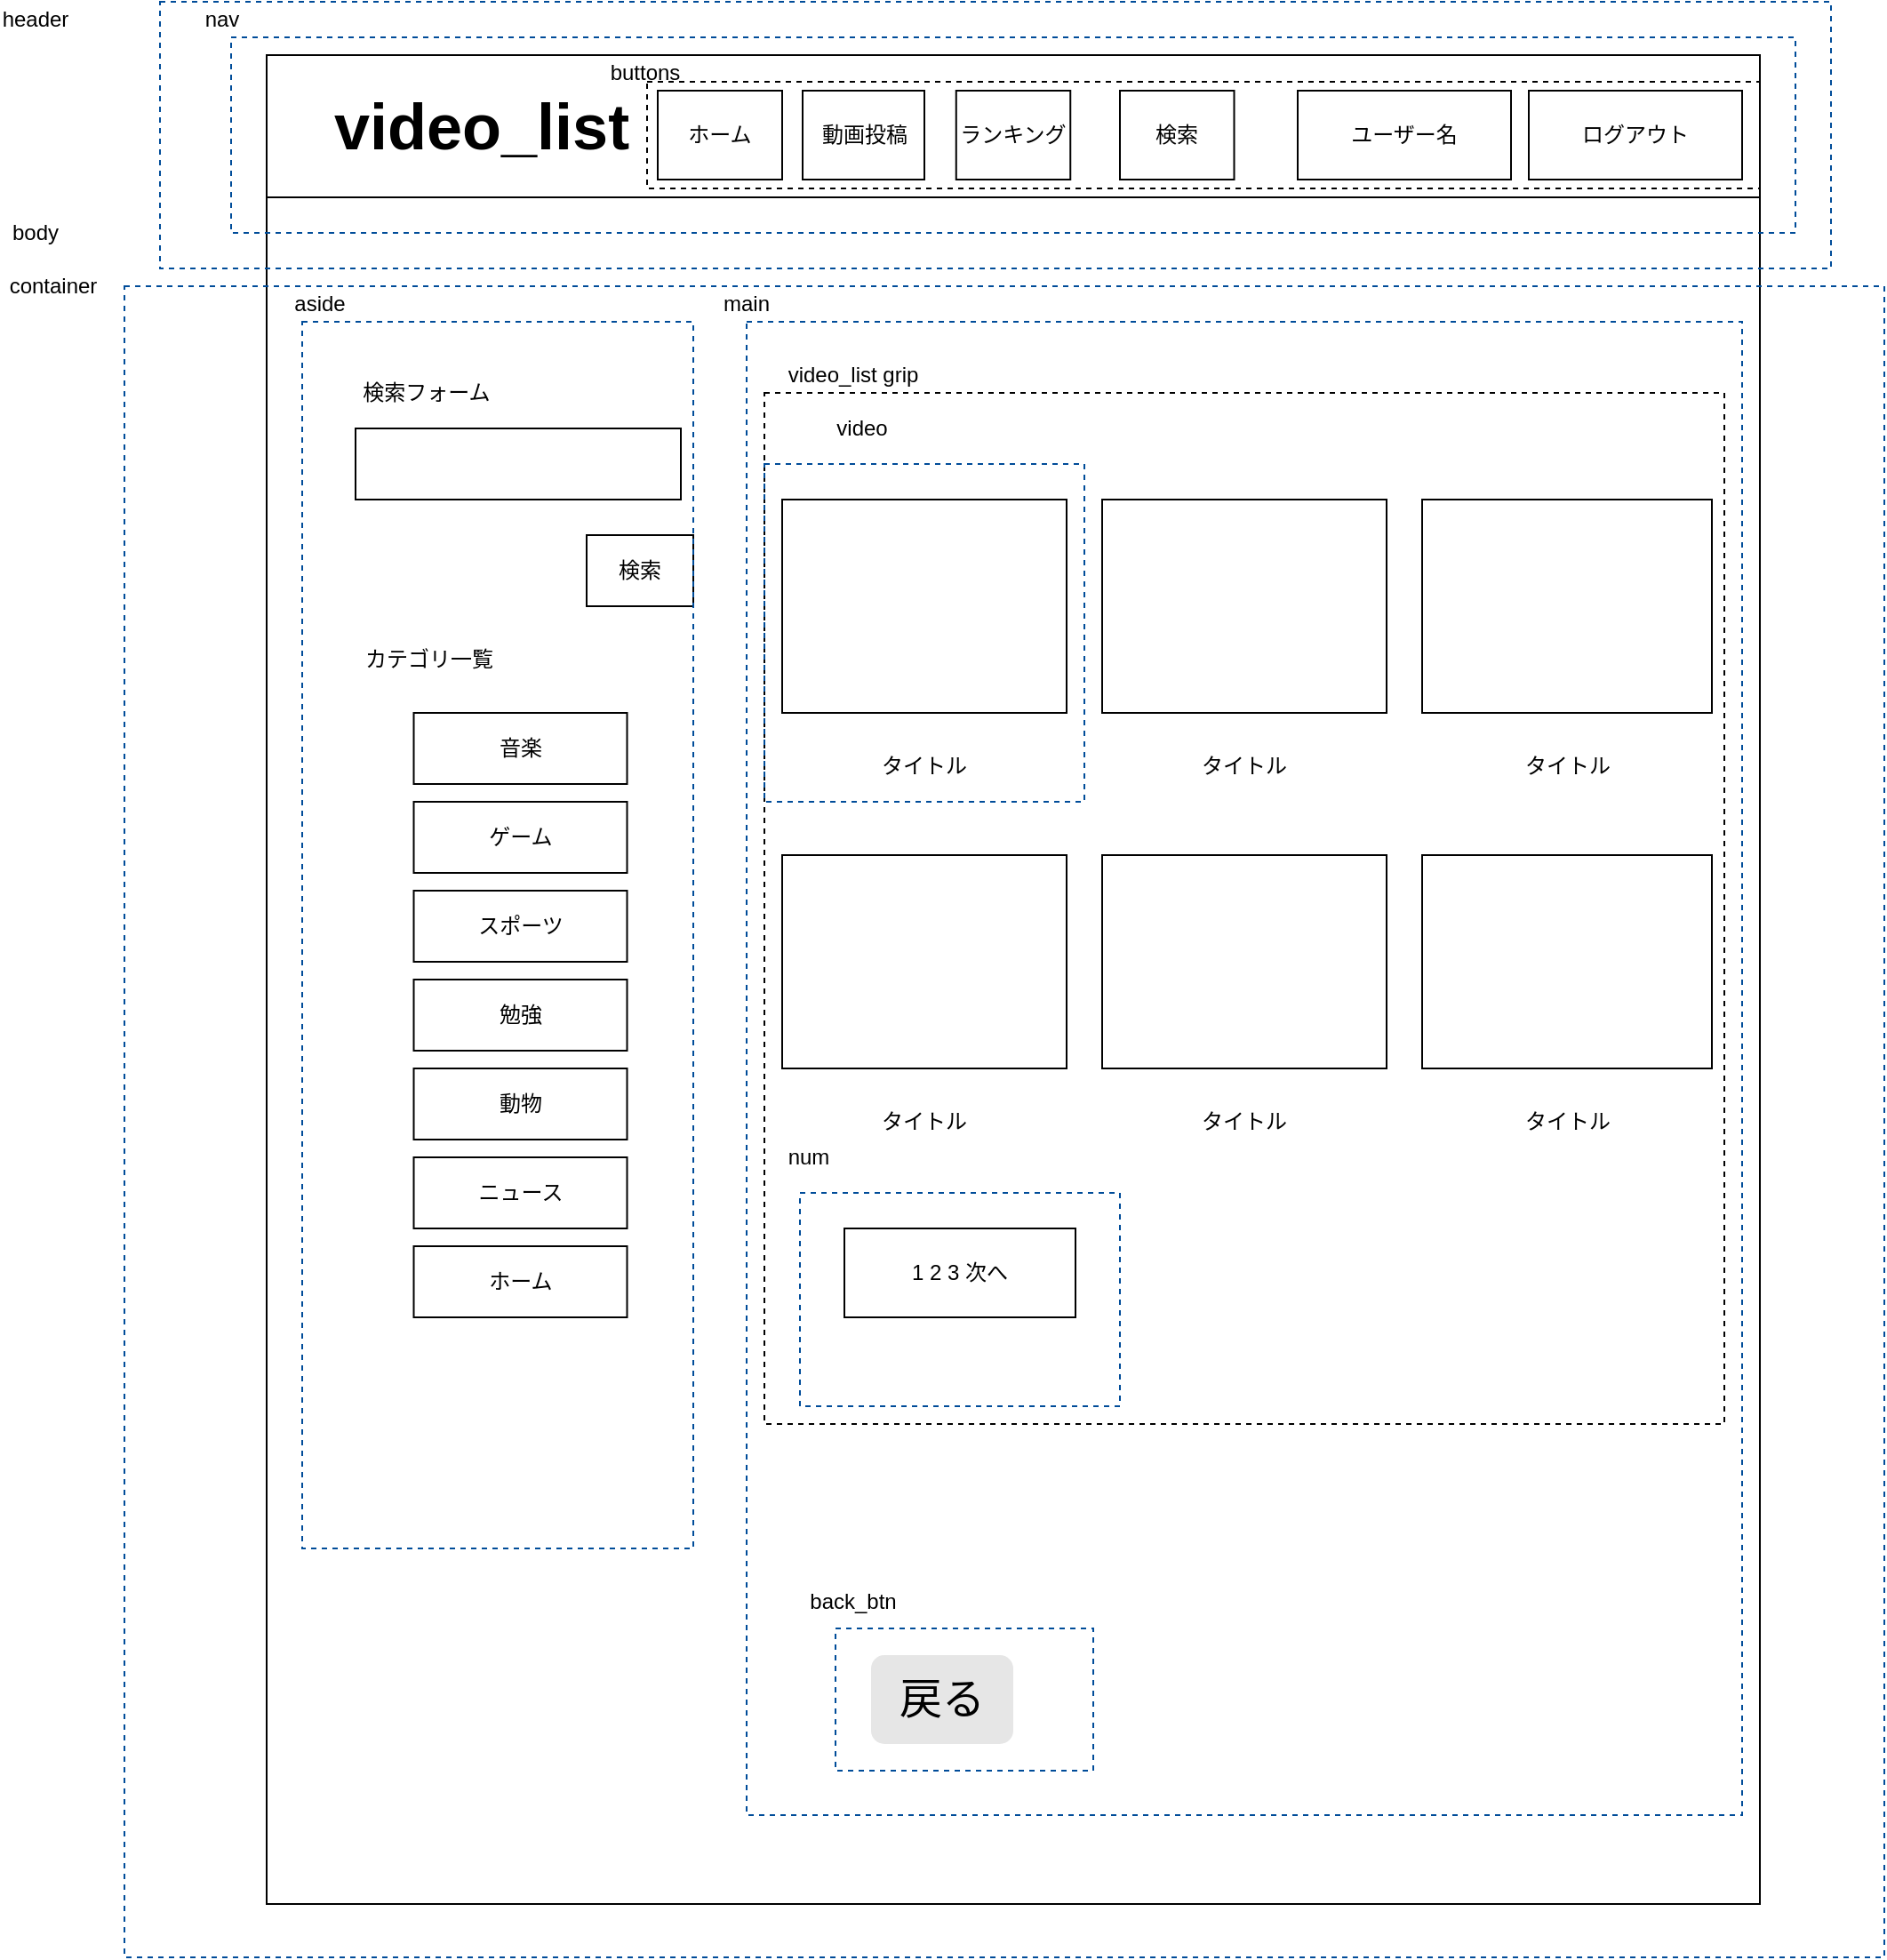 <mxfile version="14.6.13" type="device"><diagram id="qV4Y1ibvRHWzE1QoIarS" name="ページ1"><mxGraphModel dx="1086" dy="1795" grid="1" gridSize="10" guides="1" tooltips="1" connect="1" arrows="1" fold="1" page="1" pageScale="1" pageWidth="827" pageHeight="1169" math="0" shadow="0"><root><mxCell id="0"/><mxCell id="1" parent="0"/><mxCell id="UcNmZPkEHvnRl0_18qgE-3" value="" style="rounded=0;whiteSpace=wrap;html=1;fillColor=none;" parent="1" vertex="1"><mxGeometry x="200" y="-1080" width="840" height="1040" as="geometry"/></mxCell><mxCell id="41ih9-w9jSs7INL_MtGD-24" value="" style="rounded=0;whiteSpace=wrap;html=1;fillColor=none;dashed=1;strokeColor=#004C99;" parent="1" vertex="1"><mxGeometry x="140" y="-1110" width="940" height="150" as="geometry"/></mxCell><mxCell id="41ih9-w9jSs7INL_MtGD-37" value="" style="rounded=0;whiteSpace=wrap;html=1;dashed=1;strokeColor=#004C99;fillColor=none;" parent="1" vertex="1"><mxGeometry x="120" y="-950" width="990" height="940" as="geometry"/></mxCell><mxCell id="41ih9-w9jSs7INL_MtGD-27" value="" style="rounded=0;whiteSpace=wrap;html=1;fillColor=none;dashed=1;strokeColor=#004C99;" parent="1" vertex="1"><mxGeometry x="470" y="-930" width="560" height="840" as="geometry"/></mxCell><mxCell id="41ih9-w9jSs7INL_MtGD-1" value="&lt;font style=&quot;font-size: 36px&quot;&gt;&lt;b&gt;　video_list&lt;/b&gt;&lt;/font&gt;" style="rounded=0;whiteSpace=wrap;html=1;align=left;" parent="1" vertex="1"><mxGeometry x="200" y="-1080" width="840" height="80" as="geometry"/></mxCell><mxCell id="41ih9-w9jSs7INL_MtGD-2" value="ユーザー名" style="rounded=0;whiteSpace=wrap;html=1;" parent="1" vertex="1"><mxGeometry x="780" y="-1060" width="120" height="50" as="geometry"/></mxCell><mxCell id="41ih9-w9jSs7INL_MtGD-3" value="ログアウト" style="rounded=0;whiteSpace=wrap;html=1;" parent="1" vertex="1"><mxGeometry x="910" y="-1060" width="120" height="50" as="geometry"/></mxCell><mxCell id="41ih9-w9jSs7INL_MtGD-4" value="" style="rounded=0;whiteSpace=wrap;html=1;" parent="1" vertex="1"><mxGeometry x="490" y="-830" width="160" height="120" as="geometry"/></mxCell><mxCell id="41ih9-w9jSs7INL_MtGD-5" value="" style="rounded=0;whiteSpace=wrap;html=1;" parent="1" vertex="1"><mxGeometry x="670" y="-830" width="160" height="120" as="geometry"/></mxCell><mxCell id="41ih9-w9jSs7INL_MtGD-6" value="" style="rounded=0;whiteSpace=wrap;html=1;" parent="1" vertex="1"><mxGeometry x="850" y="-830" width="163" height="120" as="geometry"/></mxCell><mxCell id="41ih9-w9jSs7INL_MtGD-7" value="タイトル" style="text;html=1;strokeColor=none;fillColor=none;align=center;verticalAlign=middle;whiteSpace=wrap;rounded=0;" parent="1" vertex="1"><mxGeometry x="510" y="-700" width="120" height="40" as="geometry"/></mxCell><mxCell id="41ih9-w9jSs7INL_MtGD-8" value="タイトル" style="text;html=1;strokeColor=none;fillColor=none;align=center;verticalAlign=middle;whiteSpace=wrap;rounded=0;" parent="1" vertex="1"><mxGeometry x="690" y="-700" width="120" height="40" as="geometry"/></mxCell><mxCell id="41ih9-w9jSs7INL_MtGD-9" value="タイトル" style="text;html=1;strokeColor=none;fillColor=none;align=center;verticalAlign=middle;whiteSpace=wrap;rounded=0;" parent="1" vertex="1"><mxGeometry x="871.5" y="-700" width="120" height="40" as="geometry"/></mxCell><mxCell id="41ih9-w9jSs7INL_MtGD-10" value="" style="rounded=0;whiteSpace=wrap;html=1;" parent="1" vertex="1"><mxGeometry x="490" y="-630" width="160" height="120" as="geometry"/></mxCell><mxCell id="41ih9-w9jSs7INL_MtGD-11" value="" style="rounded=0;whiteSpace=wrap;html=1;" parent="1" vertex="1"><mxGeometry x="670" y="-630" width="160" height="120" as="geometry"/></mxCell><mxCell id="41ih9-w9jSs7INL_MtGD-12" value="" style="rounded=0;whiteSpace=wrap;html=1;" parent="1" vertex="1"><mxGeometry x="850" y="-630" width="163" height="120" as="geometry"/></mxCell><mxCell id="41ih9-w9jSs7INL_MtGD-13" value="タイトル" style="text;html=1;strokeColor=none;fillColor=none;align=center;verticalAlign=middle;whiteSpace=wrap;rounded=0;" parent="1" vertex="1"><mxGeometry x="510" y="-500" width="120" height="40" as="geometry"/></mxCell><mxCell id="41ih9-w9jSs7INL_MtGD-14" value="タイトル" style="text;html=1;strokeColor=none;fillColor=none;align=center;verticalAlign=middle;whiteSpace=wrap;rounded=0;" parent="1" vertex="1"><mxGeometry x="690" y="-500" width="120" height="40" as="geometry"/></mxCell><mxCell id="41ih9-w9jSs7INL_MtGD-15" value="タイトル" style="text;html=1;strokeColor=none;fillColor=none;align=center;verticalAlign=middle;whiteSpace=wrap;rounded=0;" parent="1" vertex="1"><mxGeometry x="871.5" y="-500" width="120" height="40" as="geometry"/></mxCell><mxCell id="41ih9-w9jSs7INL_MtGD-16" value="" style="rounded=0;whiteSpace=wrap;html=1;" parent="1" vertex="1"><mxGeometry x="250" y="-870" width="183" height="40" as="geometry"/></mxCell><mxCell id="41ih9-w9jSs7INL_MtGD-17" value="検索フォーム" style="text;html=1;strokeColor=none;fillColor=none;align=center;verticalAlign=middle;whiteSpace=wrap;rounded=0;" parent="1" vertex="1"><mxGeometry x="250" y="-900" width="80" height="20" as="geometry"/></mxCell><mxCell id="41ih9-w9jSs7INL_MtGD-19" value="検索" style="rounded=0;whiteSpace=wrap;html=1;" parent="1" vertex="1"><mxGeometry x="380" y="-810" width="60" height="40" as="geometry"/></mxCell><mxCell id="41ih9-w9jSs7INL_MtGD-23" value="1 2 3 次へ" style="text;html=1;fillColor=none;align=center;verticalAlign=middle;whiteSpace=wrap;rounded=0;strokeColor=#000000;" parent="1" vertex="1"><mxGeometry x="525" y="-420" width="130" height="50" as="geometry"/></mxCell><mxCell id="41ih9-w9jSs7INL_MtGD-28" value="" style="rounded=0;whiteSpace=wrap;html=1;fillColor=none;dashed=1;strokeColor=#004C99;" parent="1" vertex="1"><mxGeometry x="220" y="-930" width="220" height="690" as="geometry"/></mxCell><mxCell id="41ih9-w9jSs7INL_MtGD-29" value="" style="rounded=0;whiteSpace=wrap;html=1;dashed=1;strokeColor=#004C99;fillColor=none;" parent="1" vertex="1"><mxGeometry x="500" y="-440" width="180" height="120" as="geometry"/></mxCell><mxCell id="41ih9-w9jSs7INL_MtGD-30" value="main" style="text;html=1;strokeColor=none;fillColor=none;align=center;verticalAlign=middle;whiteSpace=wrap;rounded=0;dashed=1;" parent="1" vertex="1"><mxGeometry x="450" y="-950" width="40" height="20" as="geometry"/></mxCell><mxCell id="41ih9-w9jSs7INL_MtGD-31" value="aside" style="text;html=1;strokeColor=none;fillColor=none;align=center;verticalAlign=middle;whiteSpace=wrap;rounded=0;dashed=1;" parent="1" vertex="1"><mxGeometry x="210" y="-950" width="40" height="20" as="geometry"/></mxCell><mxCell id="41ih9-w9jSs7INL_MtGD-32" value="num" style="text;html=1;strokeColor=none;fillColor=none;align=center;verticalAlign=middle;whiteSpace=wrap;rounded=0;dashed=1;" parent="1" vertex="1"><mxGeometry x="485" y="-470" width="40" height="20" as="geometry"/></mxCell><mxCell id="41ih9-w9jSs7INL_MtGD-33" value="header" style="text;html=1;strokeColor=none;fillColor=none;align=center;verticalAlign=middle;whiteSpace=wrap;rounded=0;dashed=1;" parent="1" vertex="1"><mxGeometry x="50" y="-1110" width="40" height="20" as="geometry"/></mxCell><mxCell id="41ih9-w9jSs7INL_MtGD-38" value="body" style="text;html=1;strokeColor=none;fillColor=none;align=center;verticalAlign=middle;whiteSpace=wrap;rounded=0;dashed=1;" parent="1" vertex="1"><mxGeometry x="50" y="-990" width="40" height="20" as="geometry"/></mxCell><mxCell id="1c0NNwxKIvy2WAwoOnhW-1" value="ホーム" style="rounded=0;whiteSpace=wrap;html=1;" parent="1" vertex="1"><mxGeometry x="420" y="-1060" width="70" height="50" as="geometry"/></mxCell><mxCell id="1c0NNwxKIvy2WAwoOnhW-2" value="動画投稿" style="rounded=0;whiteSpace=wrap;html=1;" parent="1" vertex="1"><mxGeometry x="501.5" y="-1060" width="68.5" height="50" as="geometry"/></mxCell><mxCell id="1c0NNwxKIvy2WAwoOnhW-5" value="ランキング" style="rounded=0;whiteSpace=wrap;html=1;" parent="1" vertex="1"><mxGeometry x="587.88" y="-1060" width="64.25" height="50" as="geometry"/></mxCell><mxCell id="JnhSFOKj9GDTMDjTWT9U-1" value="検索" style="rounded=0;whiteSpace=wrap;html=1;" parent="1" vertex="1"><mxGeometry x="680" y="-1060" width="64.25" height="50" as="geometry"/></mxCell><mxCell id="JnhSFOKj9GDTMDjTWT9U-2" value="" style="rounded=0;whiteSpace=wrap;html=1;fillColor=none;dashed=1;strokeColor=#004C99;" parent="1" vertex="1"><mxGeometry x="180" y="-1090" width="880" height="110" as="geometry"/></mxCell><mxCell id="JnhSFOKj9GDTMDjTWT9U-5" value="nav" style="text;html=1;strokeColor=none;fillColor=none;align=center;verticalAlign=middle;whiteSpace=wrap;rounded=0;dashed=1;" parent="1" vertex="1"><mxGeometry x="90" y="-1110" width="170" height="20" as="geometry"/></mxCell><mxCell id="JnhSFOKj9GDTMDjTWT9U-6" value="" style="rounded=0;whiteSpace=wrap;html=1;dashed=1;strokeColor=#000000;fillColor=none;" parent="1" vertex="1"><mxGeometry x="414" y="-1065" width="626" height="60" as="geometry"/></mxCell><mxCell id="JnhSFOKj9GDTMDjTWT9U-8" value="buttons" style="text;html=1;strokeColor=none;fillColor=none;align=center;verticalAlign=middle;whiteSpace=wrap;rounded=0;dashed=1;" parent="1" vertex="1"><mxGeometry x="393" y="-1080" width="40" height="20" as="geometry"/></mxCell><mxCell id="JnhSFOKj9GDTMDjTWT9U-9" value="container" style="text;html=1;strokeColor=none;fillColor=none;align=center;verticalAlign=middle;whiteSpace=wrap;rounded=0;dashed=1;" parent="1" vertex="1"><mxGeometry x="60" y="-960" width="40" height="20" as="geometry"/></mxCell><mxCell id="JnhSFOKj9GDTMDjTWT9U-10" value="" style="rounded=0;whiteSpace=wrap;html=1;dashed=1;strokeColor=#000000;fillColor=none;" parent="1" vertex="1"><mxGeometry x="480" y="-890" width="540" height="580" as="geometry"/></mxCell><mxCell id="JnhSFOKj9GDTMDjTWT9U-11" value="video_list grip" style="text;html=1;strokeColor=none;fillColor=none;align=center;verticalAlign=middle;whiteSpace=wrap;rounded=0;dashed=1;" parent="1" vertex="1"><mxGeometry x="480" y="-910" width="100" height="20" as="geometry"/></mxCell><mxCell id="pBGlzGFkD8rDyG_5EFUH-1" value="&lt;font style=&quot;font-size: 24px&quot;&gt;戻る&lt;/font&gt;" style="text;html=1;strokeColor=none;align=center;verticalAlign=middle;whiteSpace=wrap;rounded=1;dashed=1;fillColor=#E6E6E6;" parent="1" vertex="1"><mxGeometry x="540" y="-180" width="80" height="50" as="geometry"/></mxCell><mxCell id="pBGlzGFkD8rDyG_5EFUH-2" value="" style="rounded=0;whiteSpace=wrap;html=1;dashed=1;strokeColor=#004C99;fillColor=none;" parent="1" vertex="1"><mxGeometry x="520" y="-195" width="145" height="80" as="geometry"/></mxCell><mxCell id="pBGlzGFkD8rDyG_5EFUH-3" value="back_btn" style="text;html=1;strokeColor=none;fillColor=none;align=center;verticalAlign=middle;whiteSpace=wrap;rounded=0;dashed=1;" parent="1" vertex="1"><mxGeometry x="510" y="-220" width="40" height="20" as="geometry"/></mxCell><mxCell id="pBGlzGFkD8rDyG_5EFUH-4" value="" style="rounded=0;whiteSpace=wrap;html=1;dashed=1;strokeColor=#004C99;fillColor=none;" parent="1" vertex="1"><mxGeometry x="480" y="-850" width="180" height="190" as="geometry"/></mxCell><mxCell id="pBGlzGFkD8rDyG_5EFUH-5" value="video" style="text;html=1;strokeColor=none;fillColor=none;align=center;verticalAlign=middle;whiteSpace=wrap;rounded=0;dashed=1;" parent="1" vertex="1"><mxGeometry x="485" y="-880" width="100" height="20" as="geometry"/></mxCell><mxCell id="jAxy0gObwfGSXaj7416i-1" value="音楽" style="rounded=0;whiteSpace=wrap;html=1;" vertex="1" parent="1"><mxGeometry x="282.75" y="-710" width="120" height="40" as="geometry"/></mxCell><mxCell id="jAxy0gObwfGSXaj7416i-2" value="ホーム" style="rounded=0;whiteSpace=wrap;html=1;" vertex="1" parent="1"><mxGeometry x="282.75" y="-410" width="120" height="40" as="geometry"/></mxCell><mxCell id="jAxy0gObwfGSXaj7416i-3" value="動物" style="rounded=0;whiteSpace=wrap;html=1;" vertex="1" parent="1"><mxGeometry x="282.75" y="-510" width="120" height="40" as="geometry"/></mxCell><mxCell id="jAxy0gObwfGSXaj7416i-4" value="ゲーム" style="rounded=0;whiteSpace=wrap;html=1;" vertex="1" parent="1"><mxGeometry x="282.75" y="-660" width="120" height="40" as="geometry"/></mxCell><mxCell id="jAxy0gObwfGSXaj7416i-5" value="スポーツ" style="rounded=0;whiteSpace=wrap;html=1;" vertex="1" parent="1"><mxGeometry x="282.75" y="-610" width="120" height="40" as="geometry"/></mxCell><mxCell id="jAxy0gObwfGSXaj7416i-6" value="勉強" style="rounded=0;whiteSpace=wrap;html=1;" vertex="1" parent="1"><mxGeometry x="282.75" y="-560" width="120" height="40" as="geometry"/></mxCell><mxCell id="jAxy0gObwfGSXaj7416i-7" value="カテゴリ一覧" style="text;html=1;strokeColor=none;fillColor=none;align=center;verticalAlign=middle;whiteSpace=wrap;rounded=0;" vertex="1" parent="1"><mxGeometry x="250" y="-750" width="82.75" height="20" as="geometry"/></mxCell><mxCell id="jAxy0gObwfGSXaj7416i-8" value="ニュース" style="rounded=0;whiteSpace=wrap;html=1;" vertex="1" parent="1"><mxGeometry x="282.75" y="-460" width="120" height="40" as="geometry"/></mxCell></root></mxGraphModel></diagram></mxfile>